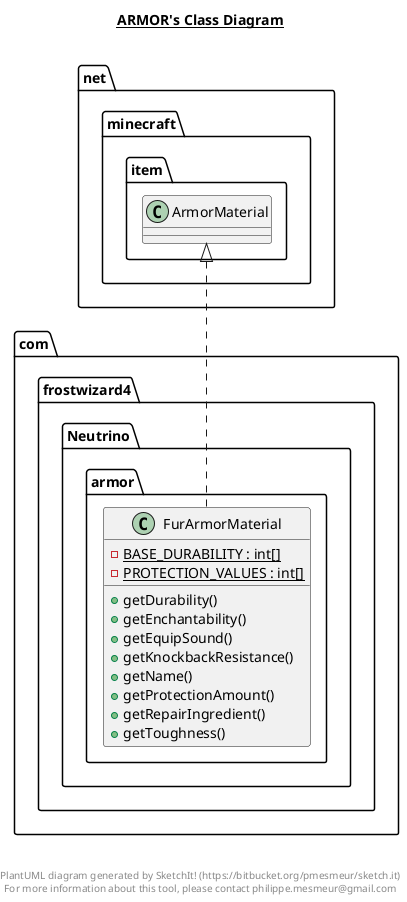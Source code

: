@startuml

title __ARMOR's Class Diagram__\n

  namespace com.frostwizard4.Neutrino {
    namespace armor {
      class com.frostwizard4.Neutrino.armor.FurArmorMaterial {
          {static} - BASE_DURABILITY : int[]
          {static} - PROTECTION_VALUES : int[]
          + getDurability()
          + getEnchantability()
          + getEquipSound()
          + getKnockbackResistance()
          + getName()
          + getProtectionAmount()
          + getRepairIngredient()
          + getToughness()
      }
    }
  }
  

  com.frostwizard4.Neutrino.armor.FurArmorMaterial .up.|> net.minecraft.item.ArmorMaterial


right footer


PlantUML diagram generated by SketchIt! (https://bitbucket.org/pmesmeur/sketch.it)
For more information about this tool, please contact philippe.mesmeur@gmail.com
endfooter

@enduml
